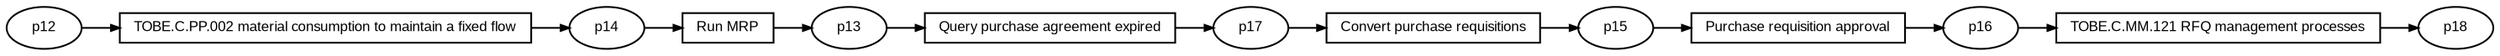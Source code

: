 digraph G {ranksep=".3"; fontsize="8"; remincross=true; margin="0.0,0.0"; fontname="Arial";rankdir="LR"; 
edge [arrowsize="0.5"];
node [height=".2",width=".2",fontname="Arial",fontsize="8"];
t0 [shape="box",label="TOBE.C.MM.121 RFQ management processes"];
t1 [shape="box",label="Query purchase agreement expired"];
t2 [shape="box",label="Convert purchase requisitions"];
t3 [shape="box",label="Run MRP"];
t4 [shape="box",label="Purchase requisition approval"];
t5 [shape="box",label="TOBE.C.PP.002 material consumption to maintain a fixed flow"];
p0 [shape="oval",label="p18"];
p1 [shape="oval",label="p17"];
p2 [shape="oval",label="p16"];
p3 [shape="oval",label="p15"];
p4 [shape="oval",label="p14"];
p5 [shape="oval",label="p13"];
p6 [shape="oval",label="p12"];
t1 -> p1[label=""];
t3 -> p5[label=""];
t0 -> p0[label=""];
t2 -> p3[label=""];
p1 -> t2[label=""];
t4 -> p2[label=""];
p2 -> t0[label=""];
p3 -> t4[label=""];
t5 -> p4[label=""];
p4 -> t3[label=""];
p6 -> t5[label=""];
p5 -> t1[label=""];
}
